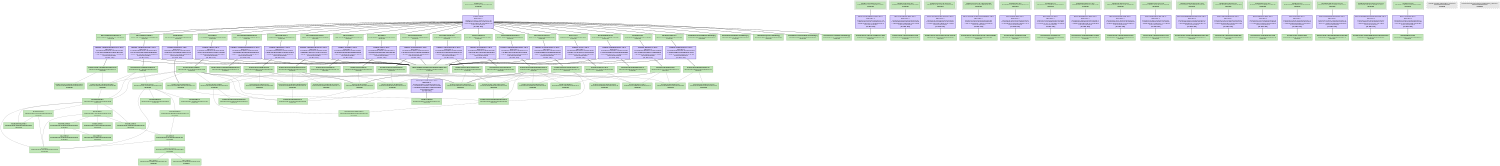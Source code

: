 digraph Tests {
   size = "10.000000,8.500000";
   concentrate = false;

   node [ shape = box, style = filled, color = "0.3 0.5 0.6", fillcolor = "0.3 0.2 0.9", fontname = "Monaco", fontsize = "9" ];
   n00001 [ label = "Debug/Tests\n9431522e26ca44acc4e1ad393a4b1599\nUpToDate", peripheries = 3 ];
   n00002 [ label = "Debug/correctingerrors.html\n54e96f939660cc6c163840ee45a2d1f6\nUpToDate", peripheries = 3 ];
   n00003 [ label = "DreamCatcher Help/correctingerrors.html\n0000000043782b1a00000000000011d9\nUpToDate" ];
   n00004 [ label = "Debug/Dictionaries.html\n39eeb946eb8c92dfd0a8d1f9ce7343b4\nUpToDate", peripheries = 3 ];
   n00005 [ label = "DreamCatcher Help/Dictionaries.html\n000000004378224f00000000000009bf\nUpToDate" ];
   n00006 [ label = "Debug/DreamCatcher Help idx\ne76e9f7a4c6caec24aea03239718dc85\nUpToDate", peripheries = 3 ];
   n00007 [ label = "DreamCatcher Help/DreamCatcher Help idx\n000000004378224f0000000000003000\nUpToDate" ];
   n00008 [ label = "Debug/DreamCatcher Help.helpindex\nb5ef757a80ada0377a86bf97d478a058\nUpToDate", peripheries = 3 ];
   n00009 [ label = "DreamCatcher Help/DreamCatcher Help.helpindex\n000000004378224f00000000000039aa\nUpToDate" ];
   n00010 [ label = "Debug/empty.html\n3f3c9bee96415b3e9a325b84bcc73110\nUpToDate", peripheries = 3 ];
   n00011 [ label = "DreamCatcher Help/empty.html\n000000004378224f0000000000000000\nUpToDate" ];
   n00012 [ label = "Debug/help.css\ne31ec81c61d711974e588a41921bf606\nUpToDate", peripheries = 3 ];
   n00013 [ label = "DreamCatcher Help/help.css\n000000004378224f00000000000009a6\nUpToDate" ];
   n00014 [ label = "Debug/ignoringerrors.html\ncebdd470fb004e0f9ae72c3c84ecaa3e\nUpToDate", peripheries = 3 ];
   n00015 [ label = "DreamCatcher Help/ignoringerrors.html\n0000000043782581000000000000061e\nUpToDate" ];
   n00016 [ label = "Debug/Introduction.html\na3dda708e4a42d53e0101d52cbb8e37c\nUpToDate", peripheries = 3 ];
   n00017 [ label = "DreamCatcher Help/Introduction.html\n00000000437824740000000000000733\nUpToDate" ];
   n00018 [ label = "Debug/preferences.html\n3bae8c66e99c51b430af8117d17db2b4\nUpToDate", peripheries = 3 ];
   n00019 [ label = "DreamCatcher Help/preferences.html\n0000000043782a470000000000000ecb\nUpToDate" ];
   n00020 [ label = "Debug/modifyingthedictionary.html\na5c68a8fa9a6a34577f0f4c0e6480738\nUpToDate", peripheries = 3 ];
   n00021 [ label = "DreamCatcher Help/modifyingthedictionary.html\n00000000437829310000000000000544\nUpToDate" ];
   n00022 [ label = "Debug/spellchecking.html\n236d02d53e4d94a37b9a269cbc350ef4\nUpToDate", peripheries = 3 ];
   n00023 [ label = "DreamCatcher Help/spellchecking.html\n00000000437827520000000000000d84\nUpToDate" ];
   n00024 [ label = "Debug/Reference.html\nfc178f02a2a57ba328f5fe45534bacb6\nUpToDate", peripheries = 3 ];
   n00025 [ label = "DreamCatcher Help/Reference.html\n0000000043c1fcb40000000000000c43\nUpToDate" ];
   n00026 [ label = "Debug/top.html\n90fd58348df4644fd6d087c043cb5b07\nUpToDate", peripheries = 3 ];
   n00027 [ label = "DreamCatcher Help/top.html\n00000000437823670000000000000473\nUpToDate" ];
   n00028 [ label = "Debug/usingdreamcatcher.html\n0d51b1c13668450a3a34e0662e663b65\nUpToDate", peripheries = 3 ];
   n00029 [ label = "DreamCatcher Help/usingdreamcatcher.html\n0000000043782251000000000000031b\nUpToDate" ];
   n00030 [ label = "Debug/usingdreamcatcherframe.html\neb26ce4dc2941b9163fcff7f5615fe0a\nUpToDate", peripheries = 3 ];
   n00031 [ label = "DreamCatcher Help/usingdreamcatcherframe.html\n00000000437825cb000000000000022f\nUpToDate" ];
   n00032 [ label = "Debug/Icon.png\n287c94c812c4f409a0cdd47d9a364e01\nUpToDate", peripheries = 3 ];
   n00033 [ label = "HelpImages/Icon.png\n00000000437822510000000000006591\nUpToDate" ];
   n00034 [ label = "ppc/ConditionVariable.o\n5847e1fd01cb64b09accb4e83da6a462\nUpToDate" ];
   n00035 [ label = "Headers/AppKit.h\n000000004385bc150000000000001504\nUpToDate" ];
   n00036 [ label = "AppKit-cjzgfxbirxocunbjrlcecmqyxndd/AppKit.h.gch\n7250b8e6c9a65eabb31240a0e7ce6eed\nUpToDate", peripheries = 3 ];
   n00037 [ label = "DreamCatcher/ConditionVariable.m\n000000004470a11e0000000000000928\nUpToDate" ];
   n00038 [ label = "ppc/ConditionVariableTests.o\nd561d7bfa97e3c265907901139cd0e98\nUpToDate" ];
   n00039 [ label = "DreamCatcher/ConditionVariableTests.m\n000000004308dd3e0000000000000519\nUpToDate" ];
   n00040 [ label = "ppc/DCProperties.o\n79f19807712aeb33f19d3f8fef815054\nUpToDate" ];
   n00041 [ label = "DreamCatcher/DCProperties.m\n00000000444870c00000000000000436\nUpToDate" ];
   n00042 [ label = "ppc/ErrorResponse.o\n58982bfc8215be8488927addba3eb0c0\nUpToDate" ];
   n00043 [ label = "DreamCatcher/ErrorResponse.m\n000000004308dd3f00000000000001a8\nUpToDate" ];
   n00044 [ label = "ppc/Page.o\n300de3ae881e33abfdec555e45c53ca1\nUpToDate" ];
   n00045 [ label = "DreamCatcher/Page.m\n000000004308dd4100000000000001b5\nUpToDate" ];
   n00046 [ label = "ppc/Response.o\nba7dc393d93279f545ab8c5acbafca32\nUpToDate" ];
   n00047 [ label = "DreamCatcher/Response.m\n000000004308dd410000000000000118\nUpToDate" ];
   n00048 [ label = "ppc/Spider.o\n11f7a4adfa8f6e06666612202627ada5\nUpToDate" ];
   n00049 [ label = "DreamCatcher/Spider.m\n000000004470a15500000000000024ab\nUpToDate" ];
   n00050 [ label = "ppc/SpiderTests.o\necbba45482fb26868f7576246bd0fc21\nUpToDate" ];
   n00051 [ label = "DreamCatcher/SpiderTests.m\n000000004308dd4100000000000005d4\nUpToDate" ];
   n00052 [ label = "ppc/TestMain.o\n12681d510e5aebe0697aeb29313b515f\nUpToDate" ];
   n00053 [ label = "DreamCatcher/TestMain.m\n000000004308dd420000000000000149\nUpToDate" ];
   n00054 [ label = "ppc/FoundationWebClient.o\n2d4f4744bfa9c266072d825cbb82bb1d\nUpToDate" ];
   n00055 [ label = "DreamCatcher/FoundationWebClient.m\n00000000444874320000000000003f9d\nUpToDate" ];
   n00056 [ label = "ppc/UnknownTypeResponse.o\n566c1719217616848bf91dbb597b6199\nUpToDate" ];
   n00057 [ label = "DreamCatcher/UnknownTypeResponse.m\n000000004308dd4200000000000001f8\nUpToDate" ];
   n00058 [ label = "ppc/ContentParsersTests.o\n5de06748981fcd3d922ee6d2f95d8bbb\nUpToDate" ];
   n00059 [ label = "DreamCatcher/ContentParsersTests.m\n000000004308dd3e00000000000010fb\nUpToDate" ];
   n00060 [ label = "ppc/RobotsTxt.o\na640fa6fa43c02bb99355ffb3118b58a\nUpToDate" ];
   n00061 [ label = "DreamCatcher/RobotsTxt.m\n000000004339705100000000000013c2\nUpToDate" ];
   n00062 [ label = "ppc/RobotsTxtTests.o\n06ff07b1370eef2cddef295b97d01af8\nUpToDate" ];
   n00063 [ label = "DreamCatcher/RobotsTxtTests.m\n000000004308dd4100000000000007f4\nUpToDate" ];
   n00064 [ label = "ppc/HTMLParseTests.o\nb2fd1f1c219bac85b9ea8d5dca3f83ef\nUpToDate" ];
   n00065 [ label = "DreamCatcher/HTMLParseTests.m\n0000000044450e910000000000001971\nUpToDate" ];
   n00066 [ label = "ppc/EntityReference.o\ne2921bda460e57af17422bad7520d427\nUpToDate" ];
   n00067 [ label = "DreamCatcher/EntityReference.m\n000000004308dd3f00000000000055cb\nUpToDate" ];
   n00068 [ label = "ppc/DCUtil.o\ne66a0df598ec4fa1736b584ffab12be4\nUpToDate" ];
   n00069 [ label = "DreamCatcher/DCUtil.m\n0000000043274f77000000000000033e\nUpToDate" ];
   n00070 [ label = "ppc/TidyHTMLParser.o\ne4bcd695b4cffad47aab720f1bb17f1f\nUpToDate" ];
   n00071 [ label = "DreamCatcher/TidyHTMLParser.m\n0000000044451a760000000000000ce6\nUpToDate" ];
   n00072 [ label = "Frameworks/SenTestingKit.framework[C]\n0000000042a51d8500000000000000cc\nUpToDate" ];
   n00073 [ label = "Frameworks/Foundation.framework[C]\n0000000042a51d7d00000000000000cc\nUpToDate" ];
   n00074 [ label = "Frameworks/Quartz.framework[C]\n0000000042a51d8700000000000000ee\nUpToDate" ];
   n00075 [ label = "Frameworks/CoreFoundation.framework[C]\n0000000042a51d7900000000000000cc\nUpToDate" ];
   n00076 [ label = "DreamCatcher/AGRegex.framework[C]\n000000004375f11a00000000000000cc\nUpToDate" ];
   n00077 [ label = "<postprocessing_dependency_collector>\nffffffffffffffffffffffffffffffff\nUnknown", color = "0.0 0.0 0.5", fillcolor = "0.0 0.0 0.9", style = "filled,dashed" ];
   n00078 [ label = "<postprocessing_permissions_dependency_collector>\nffffffffffffffffffffffffffffffff\nUnknown", color = "0.0 0.0 0.5", fillcolor = "0.0 0.0 0.9", style = "filled,dashed" ];
   n00079 [ label = "DreamCatcher/ConditionVariable.h\n000000004308dd3e00000000000004fa\nUpToDate" ];
   n00080 [ label = "libkern/OSAtomic.h\n0000000042a51e3a0000000000001a14\nUpToDate" ];
   n00081 [ label = "include/pthread.h\n0000000042a51e3b00000000000038d4\nUpToDate" ];
   n00082 [ label = "include/_types.h\n0000000042a51e38000000000000063a\nUpToDate" ];
   n00083 [ label = "include/pthread_impl.h\n0000000042a51e3b0000000000000639\nUpToDate" ];
   n00084 [ label = "include/sched.h\n0000000042a51e3c000000000000055e\nUpToDate" ];
   n00085 [ label = "include/time.h\n0000000042a51e3c00000000000016dc\nUpToDate" ];
   n00086 [ label = "sys/cdefs.h\n0000000042a51e3c0000000000003314\nUpToDate" ];
   n00087 [ label = "sys/_types.h\n0000000042a51e3c0000000000001f2d\nUpToDate" ];
   n00088 [ label = "machine/_types.h\n0000000042a51e3a00000000000004b5\nUpToDate" ];
   n00089 [ label = "ppc/_types.h\n0000000042a51e3b000000000000100c\nUpToDate" ];
   n00090 [ label = "i386/_types.h\n0000000042a51e3a000000000000100f\nUpToDate" ];
   n00091 [ label = "machine/_limits.h\n0000000042a51e3a00000000000004b5\nUpToDate" ];
   n00092 [ label = "xlocale/_time.h\n0000000042a51e3c000000000000053a\nUpToDate" ];
   n00093 [ label = "ppc/_limits.h\n0000000042a51e3b000000000000042a\nUpToDate" ];
   n00094 [ label = "i386/_limits.h\n0000000042a51e3a000000000000042d\nUpToDate" ];
   n00095 [ label = "include/stddef.h\n0000000042c4ae8d0000000000003193\nUpToDate" ];
   n00096 [ label = "include/stdint.h\n0000000042a51e3a0000000000001a59\nUpToDate" ];
   n00097 [ label = "include/stdbool.h\n0000000042a51e3d0000000000000640\nUpToDate" ];
   n00098 [ label = "DreamCatcher/ConditionVariableTests.h\n000000004308dd3e000000000000015c\nUpToDate" ];
   n00099 [ label = "DreamCatcher/DCProperties.h\n000000004308dd3e000000000000010d\nUpToDate" ];
   n00100 [ label = "DreamCatcher/ErrorResponse.h\n000000004308dd3f000000000000015a\nUpToDate" ];
   n00101 [ label = "DreamCatcher/Response.h\n0000000043e7955b0000000000000089\nUpToDate" ];
   n00102 [ label = "DreamCatcher/Page.h\n000000004308dd4100000000000000c6\nUpToDate" ];
   n00103 [ label = "DreamCatcher/Spider.h\n000000004308dd41000000000000060a\nUpToDate" ];
   n00104 [ label = "DreamCatcher/FoundationWebClient.h\n0000000044450f2e000000000000049c\nUpToDate" ];
   n00105 [ label = "DreamCatcher/RobotsTxt.h\n000000004308dd410000000000000298\nUpToDate" ];
   n00106 [ label = "DreamCatcher/WebClient.h\n000000004308dd420000000000000264\nUpToDate" ];
   n00107 [ label = "DreamCatcher/ProgressListener.h\n0000000043e795d40000000000000092\nUpToDate" ];
   n00108 [ label = "DreamCatcher/SpiderTests.h\n000000004308dd4100000000000000ff\nUpToDate" ];
   n00109 [ label = "Headers/AGRegex.h\n000000004375f11a0000000000003113\nUpToDate" ];
   n00110 [ label = "DreamCatcher/UnknownTypeResponse.h\n000000004308dd42000000000000016d\nUpToDate" ];
   n00111 [ label = "DreamCatcher/EntityReference.h\n000000004308dd3f0000000000000089\nUpToDate" ];
   n00112 [ label = "DreamCatcher/DCUtil.h\n0000000043274bdf0000000000000112\nUpToDate" ];
   n00113 [ label = "DreamCatcher/TidyHTMLParser.h\n0000000044450dd800000000000001be\nUpToDate" ];
   n00114 [ label = "DreamCatcher/ContentParsersTests.h\n000000004308dd3e0000000000000117\nUpToDate" ];
   n00115 [ label = "DreamCatcher/RobotsTxtTests.h\n000000004308dd410000000000000108\nUpToDate" ];
   n00116 [ label = "DreamCatcher/HTMLParseTests.h\n000000004308dd3f0000000000000108\nUpToDate" ];

   node [ shape = box, style = "filled,bold", color = "0.7 0.5 0.7", fillcolor = "0.7 0.2 1.0", fontname = "Monaco", fontsize = "9" ];
   c00001 [ label = "PBXCp correctingerrors.html <wt:2>\nwaitCount: 0\n0000000043782b1a00000000000011d9\n^ 54e96f93d518e776163840ee45a2c02f\n= 54e96f939660cc6c163840ee45a2d1f6\nDoesNotNeedToRun\n(no 'why' info)" ];
   c00002 [ label = "PBXCp Dictionaries.html <wt:2>\nwaitCount: 0\n000000004378224f00000000000009bf\n^ 39eeb946a8f4b090d0a8d1f9ce734a0b\n= 39eeb946eb8c92dfd0a8d1f9ce7343b4\nDoesNotNeedToRun\n(no 'why' info)" ];
   c00003 [ label = "PBXCp \"DreamCatcher Help idx\" <wt:2>\nwaitCount: 0\n000000004378224f0000000000003000\n^ e76e9f7a0f148c8d4aea03239718ec85\n= e76e9f7a4c6caec24aea03239718dc85\nDoesNotNeedToRun\n(no 'why' info)" ];
   c00004 [ label = "PBXCp \"DreamCatcher Help.helpindex\" <wt:2>\nwaitCount: 0\n000000004378224f00000000000039aa\n^ b5ef757ac3d582787a86bf97d47899f2\n= b5ef757a80ada0377a86bf97d478a058\nDoesNotNeedToRun\n(no 'why' info)" ];
   c00005 [ label = "PBXCp empty.html <wt:2>\nwaitCount: 0\n000000004378224f0000000000000000\n^ 3f3c9beed53979719a325b84bcc73110\n= 3f3c9bee96415b3e9a325b84bcc73110\nDoesNotNeedToRun\n(no 'why' info)" ];
   c00006 [ label = "PBXCp help.css <wt:2>\nwaitCount: 0\n000000004378224f00000000000009a6\n^ e31ec81c22af33d84e588a41921bffa0\n= e31ec81c61d711974e588a41921bf606\nDoesNotNeedToRun\n(no 'why' info)" ];
   c00007 [ label = "PBXCp ignoringerrors.html <wt:2>\nwaitCount: 0\n0000000043782581000000000000061e\n^ cebdd470b8786b8e9ae72c3c84ecac20\n= cebdd470fb004e0f9ae72c3c84ecaa3e\nDoesNotNeedToRun\n(no 'why' info)" ];
   c00008 [ label = "PBXCp Introduction.html <wt:2>\nwaitCount: 0\n00000000437824740000000000000733\n^ a3dda708a7dc0927e0101d52cbb8e44f\n= a3dda708e4a42d53e0101d52cbb8e37c\nDoesNotNeedToRun\n(no 'why' info)" ];
   c00009 [ label = "PBXCp preferences.html <wt:2>\nwaitCount: 0\n0000000043782a470000000000000ecb\n^ 3bae8c66aae47bf330af8117d17dbc7f\n= 3bae8c66e99c51b430af8117d17db2b4\nDoesNotNeedToRun\n(no 'why' info)" ];
   c00010 [ label = "PBXCp modifyingthedictionary.html <wt:2>\nwaitCount: 0\n00000000437829310000000000000544\n^ a5c68a8feade8a7477f0f4c0e648027c\n= a5c68a8fa9a6a34577f0f4c0e6480738\nDoesNotNeedToRun\n(no 'why' info)" ];
   c00011 [ label = "PBXCp spellchecking.html <wt:2>\nwaitCount: 0\n00000000437827520000000000000d84\n^ 236d02d57d35b3f17b9a269cbc350370\n= 236d02d53e4d94a37b9a269cbc350ef4\nDoesNotNeedToRun\n(no 'why' info)" ];
   c00012 [ label = "PBXCp Reference.html <wt:2>\nwaitCount: 0\n0000000043c1fcb40000000000000c43\n^ fc178f02e164871728f5fe45534ba0f5\n= fc178f02a2a57ba328f5fe45534bacb6\nDoesNotNeedToRun\n(no 'why' info)" ];
   c00013 [ label = "PBXCp top.html <wt:2>\nwaitCount: 0\n00000000437823670000000000000473\n^ 90fd5834ce8c4728d6d087c043cb5f74\n= 90fd58348df4644fd6d087c043cb5b07\nDoesNotNeedToRun\n(no 'why' info)" ];
   c00014 [ label = "PBXCp usingdreamcatcher.html <wt:2>\nwaitCount: 0\n0000000043782251000000000000031b\n^ 0d51b1c17510675b3a34e0662e66387e\n= 0d51b1c13668450a3a34e0662e663b65\nDoesNotNeedToRun\n(no 'why' info)" ];
   c00015 [ label = "PBXCp usingdreamcatcherframe.html <wt:2>\nwaitCount: 0\n00000000437825cb000000000000022f\n^ eb26ce4d81ec3e5a63fcff7f5615fc25\n= eb26ce4dc2941b9163fcff7f5615fe0a\nDoesNotNeedToRun\n(no 'why' info)" ];
   c00016 [ label = "PBXCp Icon.png <wt:2>\nwaitCount: 0\n00000000437822510000000000006591\n^ 287c94c851bcd658a0cdd47d9a362b90\n= 287c94c812c4f409a0cdd47d9a364e01\nDoesNotNeedToRun\n(no 'why' info)" ];
   c00017 [ label = "CompileC ConditionVariable.o <wt:4>\nwaitCount: 0\n7250b8e6cebf923cb31240a0e7ce4f3a\n^ 2a17591bcf74f68c29def448da68eb58\n= 5847e1fd01cb64b09accb4e83da6a462\nDoesNotNeedToRun\n(no 'why' info)" ];
   c00018 [ label = "ProcessPCH AppKit.h.gch <wt:3>\nwaitCount: 0\n000000004385bc150000000000001504\n^ 7250b8e68a23e2beb31240a0e7ce7be9\n= 7250b8e6c9a65eabb31240a0e7ce6eed\nDoesNotNeedToRun\n(no 'why' info)" ];
   c00019 [ label = "CompileC ConditionVariableTests.o <wt:4>\nwaitCount: 0\n7250b8e68aae8395b31240a0e7ce7798\n^ a7316f5923d0bfb3ea15d0b1de037900\n= d561d7bfa97e3c265907901139cd0e98\nDoesNotNeedToRun\n(no 'why' info)" ];
   c00020 [ label = "CompileC DCProperties.o <wt:4>\nwaitCount: 0\n7250b8e6cee6f355b31240a0e7ce6bd6\n^ 0ba120e1bfcc1866428f7f2f084f3b82\n= 79f19807712aeb33f19d3f8fef815054\nDoesNotNeedToRun\n(no 'why' info)" ];
   c00021 [ label = "CompileC ErrorResponse.o <wt:4>\nwaitCount: 0\n7250b8e68a41cbf0b31240a0e7ce6e96\n^ 2ac8931a085475743b803a7d5df0de56\n= 58982bfc8215be8488927addba3eb0c0\nDoesNotNeedToRun\n(no 'why' info)" ];
   c00022 [ label = "CompileC Page.o <wt:4>\nwaitCount: 0\n7250b8e68a41cbf0b31240a0e7ce6f17\n^ 425d5b48025ff85b4efe15fea20b53b6\n= 300de3ae881e33abfdec555e45c53ca1\nDoesNotNeedToRun\n(no 'why' info)" ];
   c00023 [ label = "CompileC Response.o <wt:4>\nwaitCount: 0\n7250b8e6c94916b1b31240a0e7ce6f7c\n^ c82d7b75107b6f44f6b9ccfa2c61a54e\n= ba7dc393d93279f545ab8c5acbafca32\nDoesNotNeedToRun\n(no 'why' info)" ];
   c00024 [ label = "CompileC Spider.o <wt:4>\nwaitCount: 0\n7250b8e6c91d08f2b31240a0e7ce63ee\n^ 63a71c4b339266f4d5745280c1e9ce4b\n= 11f7a4adfa8f6e06666612202627ada5\nDoesNotNeedToRun\n(no 'why' info)" ];
   c00025 [ label = "CompileC SpiderTests.o <wt:4>\nwaitCount: 0\n7250b8e6c9a65e58b31240a0e7ce6e78\n^ 9eeb1cb24b5d78de3c6736848c1e9259\n= ecbba45482fb26868f7576246bd0fc21\nDoesNotNeedToRun\n(no 'why' info)" ];
   c00026 [ label = "CompileC TestMain.o <wt:4>\nwaitCount: 0\n7250b8e68aae83e9b31240a0e7ce6fa4\n^ 6038a5b784f46809da68ab89d6f53efb\n= 12681d510e5aebe0697aeb29313b515f\nDoesNotNeedToRun\n(no 'why' info)" ];
   c00027 [ label = "CompileC FoundationWebClient.o <wt:4>\nwaitCount: 0\n7250b8e6c916d5e2b31240a0e7ce6133\n^ 5f1fffa276bf1784b43fc2fc5c4cda2e\n= 2d4f4744bfa9c266072d825cbb82bb1d\nDoesNotNeedToRun\n(no 'why' info)" ];
   c00028 [ label = "CompileC UnknownTypeResponse.o <wt:4>\nwaitCount: 0\n7250b8e68a41cbf0b31240a0e7ce6ef1\n^ 243cafffab37dd7438eb5d1bbeb50f68\n= 566c1719217616848bf91dbb597b6199\nDoesNotNeedToRun\n(no 'why' info)" ];
   c00029 [ label = "CompileC ContentParsersTests.o <wt:4>\nwaitCount: 0\n7250b8e6c9a65e25b31240a0e7ce7a88\n^ 2fb0dfae51b99318213ca6721e93f133\n= 5de06748981fcd3d922ee6d2f95d8bbb\nDoesNotNeedToRun\n(no 'why' info)" ];
   c00030 [ label = "CompileC RobotsTxt.o <wt:4>\nwaitCount: 0\n7250b8e68acd9440b31240a0e7ce4ebb\n^ d41042892ef196fb2a271f5bd6d6fb31\n= a640fa6fa43c02bb99355ffb3118b58a\nDoesNotNeedToRun\n(no 'why' info)" ];
   c00031 [ label = "CompileC RobotsTxtTests.o <wt:4>\nwaitCount: 0\n7250b8e68aae83eab31240a0e7ce6a89\n^ 74afbf57bda06cc66efd69fb701e7071\n= 06ff07b1370eef2cddef295b97d01af8\nDoesNotNeedToRun\n(no 'why' info)" ];
   c00032 [ label = "CompileC HTMLParseTests.o <wt:4>\nwaitCount: 0\n7250b8e68a41c8c7b31240a0e7ce7765\n^ c0ada7faabda64420af8cdfd2df1f48a\n= b2fd1f1c219bac85b9ea8d5dca3f83ef\nDoesNotNeedToRun\n(no 'why' info)" ];
   c00033 [ label = "CompileC EntityReference.o <wt:4>\nwaitCount: 0\n7250b8e6c9a65eabb31240a0e7ce3baf\n^ 90c2a33c8fa80904a4506b0d92eeef88\n= e2921bda460e57af17422bad7520d427\nDoesNotNeedToRun\n(no 'why' info)" ];
   c00034 [ label = "CompileC DCUtil.o <wt:4>\nwaitCount: 0\n7250b8e68aae873db31240a0e7ce6dcc\n^ 943ab5131242c89cc07918ef1d7f4628\n= e66a0df598ec4fa1736b584ffab12be4\nDoesNotNeedToRun\n(no 'why' info)" ];
   c00035 [ label = "CompileC TidyHTMLParser.o <wt:4>\nwaitCount: 0\n7250b8e68d0c0e4db31240a0e7ce640f\n^ 96ec6e7339c3f499c9b932affc7f1b10\n= e4bcd695b4cffad47aab720f1bb17f1f\nDoesNotNeedToRun\n(no 'why' info)" ];
   c00036 [ label = "Ld Tests <wt:4>\nwaitCount: 0\n1ddead41e1b9af147fa2b4a7400141b6\n^ 89efff6fc773ebb8bb43199e7a4a542f\n= 9431522e26ca44acc4e1ad393a4b1599\nDoesNotNeedToRun\n(no 'why' info)" ];

   edge [ style = solid, color = black, arrowhead = none, arrowtail = normal ];
   n00001 -> { c00036 };
   n00002 -> { c00001 };
   n00004 -> { c00002 };
   n00006 -> { c00003 };
   n00008 -> { c00004 };
   n00010 -> { c00005 };
   n00012 -> { c00006 };
   n00014 -> { c00007 };
   n00016 -> { c00008 };
   n00018 -> { c00009 };
   n00020 -> { c00010 };
   n00022 -> { c00011 };
   n00024 -> { c00012 };
   n00026 -> { c00013 };
   n00028 -> { c00014 };
   n00030 -> { c00015 };
   n00032 -> { c00016 };
   n00034 -> { c00017 };
   n00036 -> { c00018 };
   n00038 -> { c00019 };
   n00040 -> { c00020 };
   n00042 -> { c00021 };
   n00044 -> { c00022 };
   n00046 -> { c00023 };
   n00048 -> { c00024 };
   n00050 -> { c00025 };
   n00052 -> { c00026 };
   n00054 -> { c00027 };
   n00056 -> { c00028 };
   n00058 -> { c00029 };
   n00060 -> { c00030 };
   n00062 -> { c00031 };
   n00064 -> { c00032 };
   n00066 -> { c00033 };
   n00068 -> { c00034 };
   n00070 -> { c00035 };
   c00001 -> { n00003 };
   c00002 -> { n00005 };
   c00003 -> { n00007 };
   c00004 -> { n00009 };
   c00005 -> { n00011 };
   c00006 -> { n00013 };
   c00007 -> { n00015 };
   c00008 -> { n00017 };
   c00009 -> { n00019 };
   c00010 -> { n00021 };
   c00011 -> { n00023 };
   c00012 -> { n00025 };
   c00013 -> { n00027 };
   c00014 -> { n00029 };
   c00015 -> { n00031 };
   c00016 -> { n00033 };
   c00017 -> { n00036 n00037 };
   c00018 -> { n00035 };
   c00019 -> { n00036 n00039 };
   c00020 -> { n00036 n00041 };
   c00021 -> { n00036 n00043 };
   c00022 -> { n00036 n00045 };
   c00023 -> { n00036 n00047 };
   c00024 -> { n00036 n00049 };
   c00025 -> { n00036 n00051 };
   c00026 -> { n00036 n00053 };
   c00027 -> { n00036 n00055 };
   c00028 -> { n00036 n00057 };
   c00029 -> { n00036 n00059 };
   c00030 -> { n00036 n00061 };
   c00031 -> { n00036 n00063 };
   c00032 -> { n00036 n00065 };
   c00033 -> { n00036 n00067 };
   c00034 -> { n00036 n00069 };
   c00035 -> { n00036 n00071 };
   c00036 -> { n00034 n00038 n00040 n00042 n00044 n00046 n00048 n00050 n00052 n00054 n00056 n00058 n00060 n00062 n00064 n00066 n00068 n00070 n00072 n00073 n00074 n00075 n00076 };

   edge [ style = solid, color = gray60, arrowhead = none, arrowtail = normal ];
   n00037 -> { n00079 n00080 n00081 };
   n00039 -> { n00098 n00079 };
   n00041 -> { n00099 };
   n00043 -> { n00100 };
   n00045 -> { n00102 };
   n00047 -> { n00101 };
   n00049 -> { n00103 n00079 n00101 n00102 n00104 n00105 n00099 n00080 n00081 };
   n00051 -> { n00108 n00099 n00103 n00102 };
   n00055 -> { n00104 n00109 n00100 n00110 n00102 n00099 n00111 n00112 n00113 };
   n00057 -> { n00110 };
   n00059 -> { n00114 n00099 n00103 n00102 n00110 n00100 };
   n00061 -> { n00105 n00109 n00099 n00112 };
   n00063 -> { n00115 n00105 };
   n00065 -> { n00116 n00104 n00113 n00102 };
   n00067 -> { n00111 };
   n00069 -> { n00112 n00099 };
   n00071 -> { n00113 n00099 n00102 };
   n00079 -> { n00081 };
   n00080 -> { n00095 n00086 n00096 n00097 };
   n00081 -> { n00082 n00083 n00084 n00085 n00086 };
   n00082 -> { n00087 };
   n00084 -> { n00083 n00086 };
   n00085 -> { n00082 n00091 n00086 n00092 };
   n00087 -> { n00086 n00088 };
   n00088 -> { n00089 n00090 };
   n00091 -> { n00093 n00094 };
   n00095 -> { n00087 };
   n00100 -> { n00101 };
   n00102 -> { n00101 };
   n00103 -> { n00106 n00107 };
   n00104 -> { n00106 };
   n00110 -> { n00101 };
   n00113 -> { n00104 };
}
